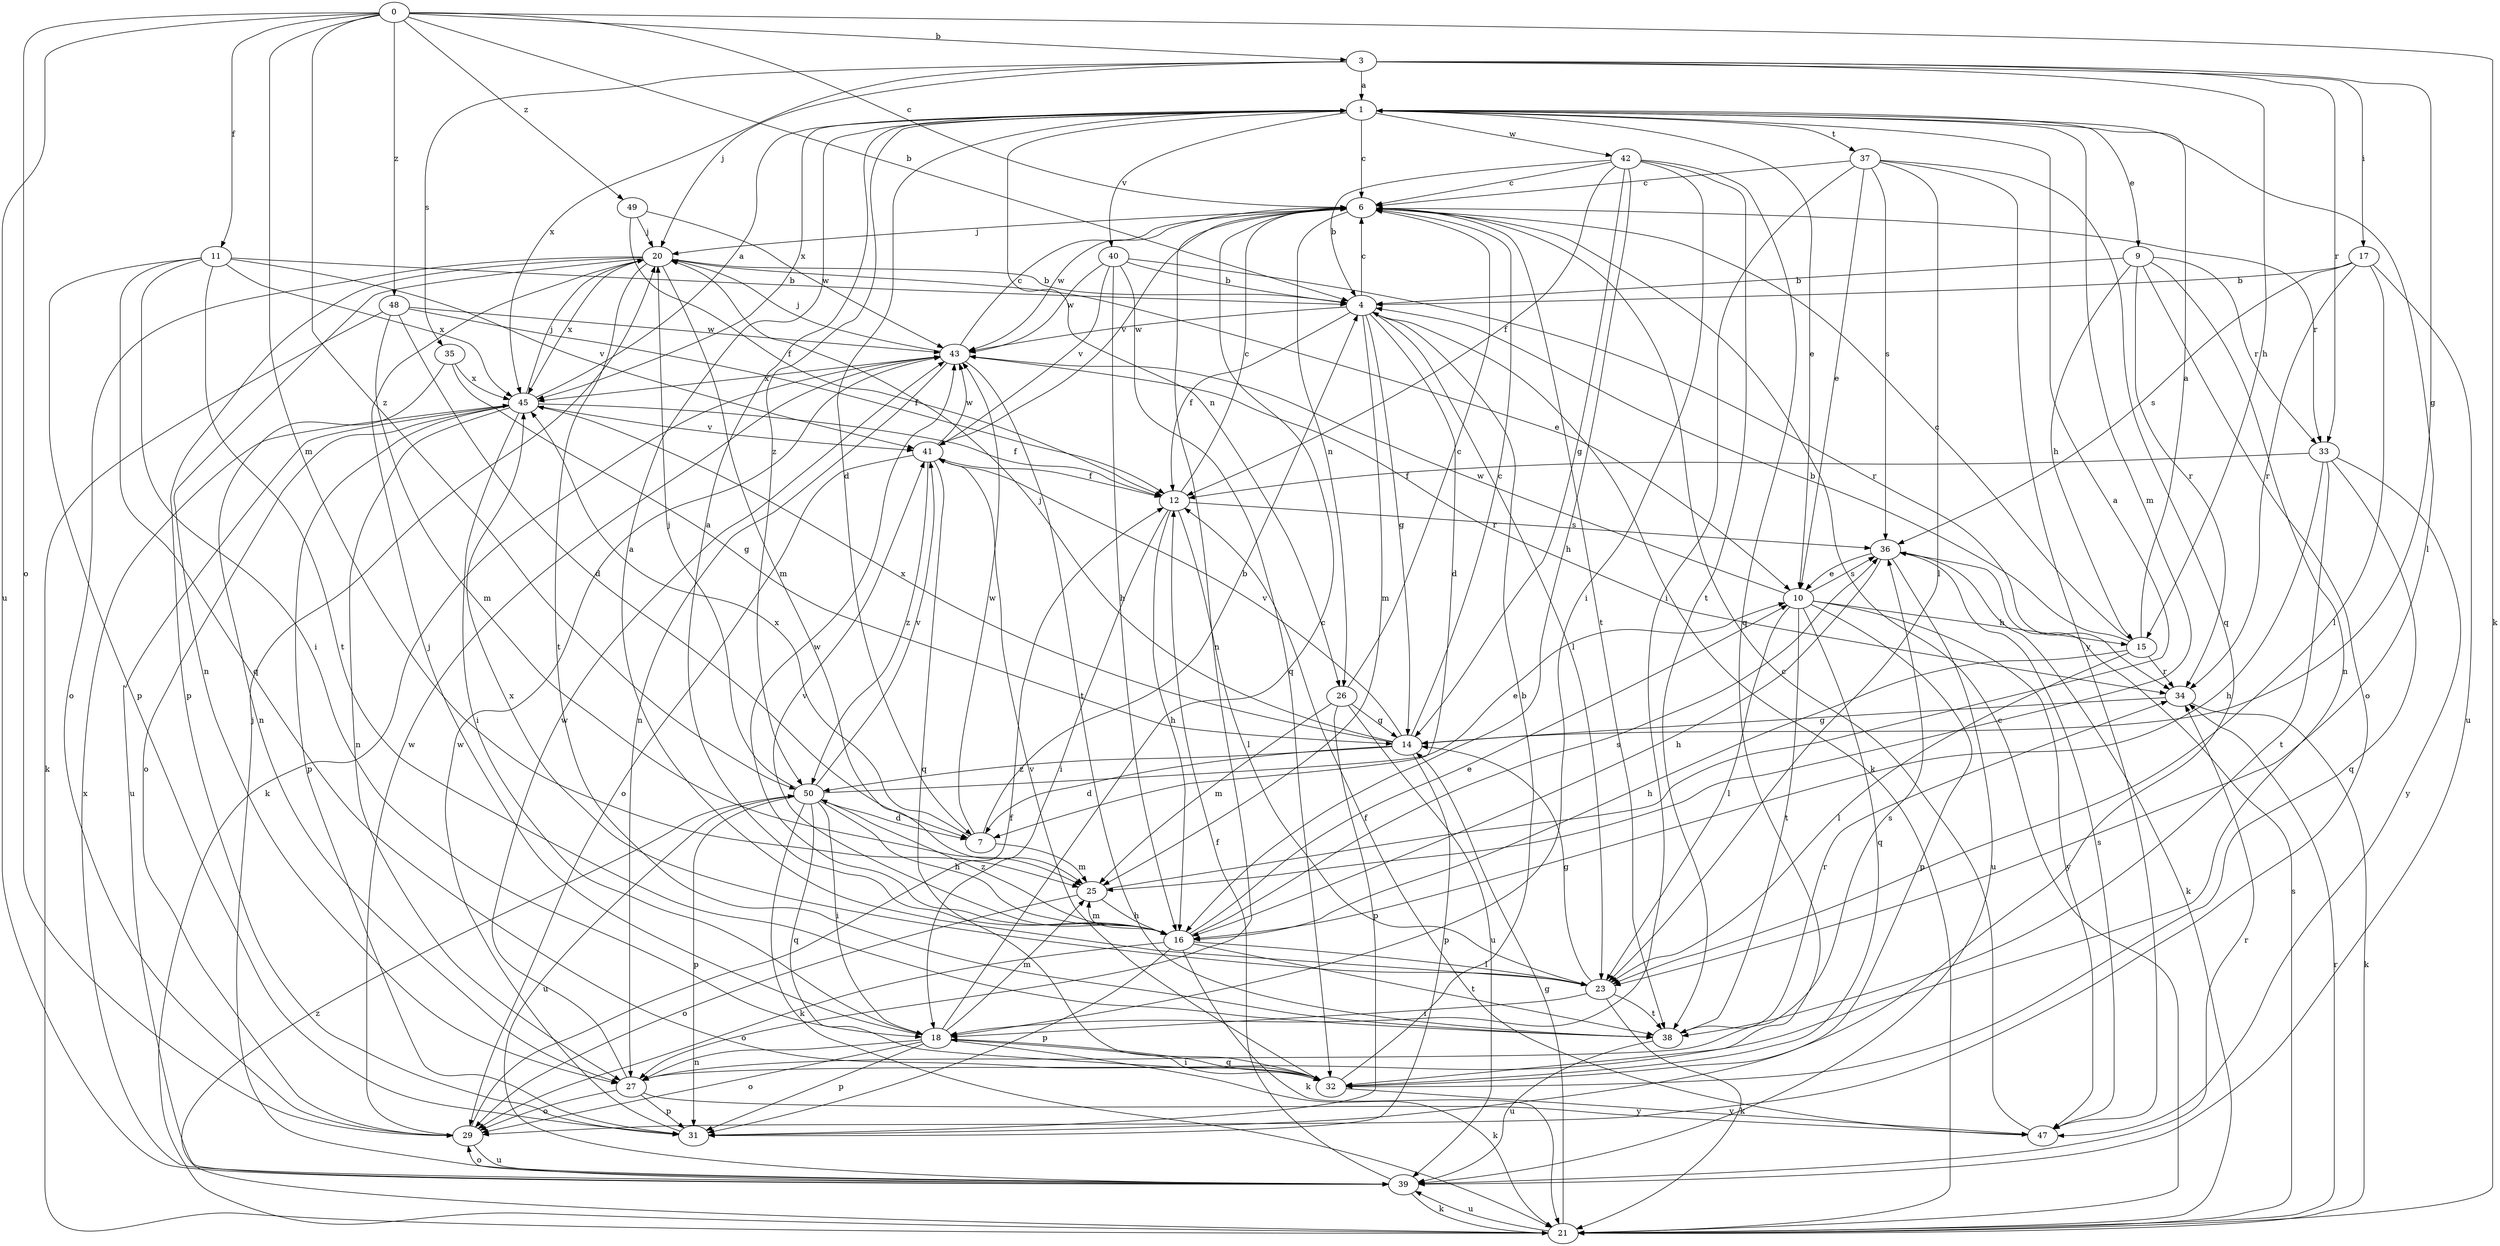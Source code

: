 strict digraph  {
0;
1;
3;
4;
6;
7;
9;
10;
11;
12;
14;
15;
16;
17;
18;
20;
21;
23;
25;
26;
27;
29;
31;
32;
33;
34;
35;
36;
37;
38;
39;
40;
41;
42;
43;
45;
47;
48;
49;
50;
0 -> 3  [label=b];
0 -> 4  [label=b];
0 -> 6  [label=c];
0 -> 11  [label=f];
0 -> 21  [label=k];
0 -> 25  [label=m];
0 -> 29  [label=o];
0 -> 39  [label=u];
0 -> 48  [label=z];
0 -> 49  [label=z];
0 -> 50  [label=z];
1 -> 6  [label=c];
1 -> 7  [label=d];
1 -> 9  [label=e];
1 -> 10  [label=e];
1 -> 23  [label=l];
1 -> 25  [label=m];
1 -> 26  [label=n];
1 -> 37  [label=t];
1 -> 40  [label=v];
1 -> 42  [label=w];
1 -> 45  [label=x];
1 -> 50  [label=z];
3 -> 1  [label=a];
3 -> 14  [label=g];
3 -> 15  [label=h];
3 -> 17  [label=i];
3 -> 20  [label=j];
3 -> 33  [label=r];
3 -> 35  [label=s];
3 -> 45  [label=x];
4 -> 6  [label=c];
4 -> 7  [label=d];
4 -> 12  [label=f];
4 -> 14  [label=g];
4 -> 21  [label=k];
4 -> 23  [label=l];
4 -> 25  [label=m];
4 -> 43  [label=w];
6 -> 20  [label=j];
6 -> 26  [label=n];
6 -> 27  [label=n];
6 -> 33  [label=r];
6 -> 38  [label=t];
6 -> 41  [label=v];
6 -> 43  [label=w];
7 -> 4  [label=b];
7 -> 25  [label=m];
7 -> 43  [label=w];
7 -> 45  [label=x];
9 -> 4  [label=b];
9 -> 15  [label=h];
9 -> 27  [label=n];
9 -> 29  [label=o];
9 -> 33  [label=r];
9 -> 34  [label=r];
10 -> 15  [label=h];
10 -> 23  [label=l];
10 -> 31  [label=p];
10 -> 32  [label=q];
10 -> 36  [label=s];
10 -> 38  [label=t];
10 -> 43  [label=w];
10 -> 47  [label=y];
11 -> 4  [label=b];
11 -> 18  [label=i];
11 -> 31  [label=p];
11 -> 32  [label=q];
11 -> 38  [label=t];
11 -> 41  [label=v];
11 -> 45  [label=x];
12 -> 6  [label=c];
12 -> 16  [label=h];
12 -> 18  [label=i];
12 -> 23  [label=l];
12 -> 36  [label=s];
14 -> 6  [label=c];
14 -> 7  [label=d];
14 -> 20  [label=j];
14 -> 31  [label=p];
14 -> 41  [label=v];
14 -> 45  [label=x];
14 -> 50  [label=z];
15 -> 1  [label=a];
15 -> 4  [label=b];
15 -> 6  [label=c];
15 -> 16  [label=h];
15 -> 23  [label=l];
15 -> 34  [label=r];
16 -> 1  [label=a];
16 -> 10  [label=e];
16 -> 21  [label=k];
16 -> 23  [label=l];
16 -> 25  [label=m];
16 -> 29  [label=o];
16 -> 31  [label=p];
16 -> 36  [label=s];
16 -> 38  [label=t];
16 -> 41  [label=v];
16 -> 43  [label=w];
16 -> 50  [label=z];
17 -> 4  [label=b];
17 -> 23  [label=l];
17 -> 34  [label=r];
17 -> 36  [label=s];
17 -> 39  [label=u];
18 -> 6  [label=c];
18 -> 20  [label=j];
18 -> 21  [label=k];
18 -> 25  [label=m];
18 -> 27  [label=n];
18 -> 29  [label=o];
18 -> 31  [label=p];
18 -> 32  [label=q];
20 -> 4  [label=b];
20 -> 10  [label=e];
20 -> 25  [label=m];
20 -> 27  [label=n];
20 -> 29  [label=o];
20 -> 31  [label=p];
20 -> 38  [label=t];
20 -> 45  [label=x];
21 -> 6  [label=c];
21 -> 14  [label=g];
21 -> 34  [label=r];
21 -> 36  [label=s];
21 -> 39  [label=u];
21 -> 50  [label=z];
23 -> 1  [label=a];
23 -> 14  [label=g];
23 -> 18  [label=i];
23 -> 21  [label=k];
23 -> 38  [label=t];
23 -> 45  [label=x];
25 -> 1  [label=a];
25 -> 16  [label=h];
25 -> 29  [label=o];
26 -> 6  [label=c];
26 -> 14  [label=g];
26 -> 25  [label=m];
26 -> 31  [label=p];
26 -> 39  [label=u];
27 -> 29  [label=o];
27 -> 31  [label=p];
27 -> 36  [label=s];
27 -> 43  [label=w];
27 -> 47  [label=y];
29 -> 12  [label=f];
29 -> 39  [label=u];
29 -> 43  [label=w];
31 -> 43  [label=w];
32 -> 4  [label=b];
32 -> 18  [label=i];
32 -> 41  [label=v];
32 -> 47  [label=y];
33 -> 12  [label=f];
33 -> 16  [label=h];
33 -> 32  [label=q];
33 -> 38  [label=t];
33 -> 47  [label=y];
34 -> 14  [label=g];
34 -> 21  [label=k];
35 -> 14  [label=g];
35 -> 27  [label=n];
35 -> 45  [label=x];
36 -> 10  [label=e];
36 -> 16  [label=h];
36 -> 21  [label=k];
36 -> 39  [label=u];
37 -> 6  [label=c];
37 -> 10  [label=e];
37 -> 18  [label=i];
37 -> 23  [label=l];
37 -> 32  [label=q];
37 -> 36  [label=s];
37 -> 47  [label=y];
38 -> 34  [label=r];
38 -> 39  [label=u];
39 -> 12  [label=f];
39 -> 20  [label=j];
39 -> 21  [label=k];
39 -> 29  [label=o];
39 -> 34  [label=r];
39 -> 45  [label=x];
40 -> 4  [label=b];
40 -> 16  [label=h];
40 -> 32  [label=q];
40 -> 34  [label=r];
40 -> 41  [label=v];
40 -> 43  [label=w];
41 -> 12  [label=f];
41 -> 29  [label=o];
41 -> 32  [label=q];
41 -> 43  [label=w];
41 -> 50  [label=z];
42 -> 4  [label=b];
42 -> 6  [label=c];
42 -> 12  [label=f];
42 -> 14  [label=g];
42 -> 16  [label=h];
42 -> 18  [label=i];
42 -> 32  [label=q];
42 -> 38  [label=t];
43 -> 6  [label=c];
43 -> 20  [label=j];
43 -> 21  [label=k];
43 -> 27  [label=n];
43 -> 34  [label=r];
43 -> 38  [label=t];
43 -> 45  [label=x];
45 -> 1  [label=a];
45 -> 12  [label=f];
45 -> 18  [label=i];
45 -> 20  [label=j];
45 -> 27  [label=n];
45 -> 29  [label=o];
45 -> 31  [label=p];
45 -> 39  [label=u];
45 -> 41  [label=v];
47 -> 6  [label=c];
47 -> 12  [label=f];
47 -> 36  [label=s];
48 -> 7  [label=d];
48 -> 12  [label=f];
48 -> 21  [label=k];
48 -> 25  [label=m];
48 -> 43  [label=w];
49 -> 12  [label=f];
49 -> 20  [label=j];
49 -> 43  [label=w];
50 -> 7  [label=d];
50 -> 10  [label=e];
50 -> 16  [label=h];
50 -> 18  [label=i];
50 -> 20  [label=j];
50 -> 21  [label=k];
50 -> 31  [label=p];
50 -> 32  [label=q];
50 -> 39  [label=u];
50 -> 41  [label=v];
}
